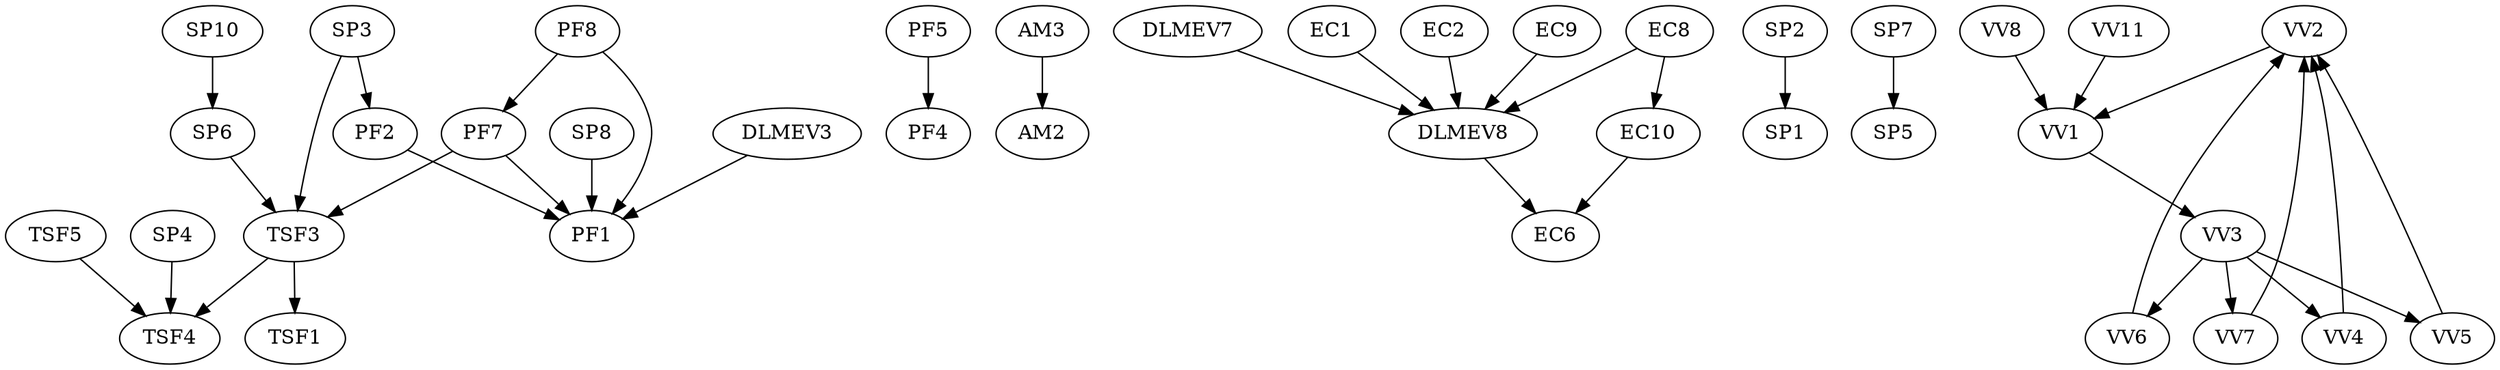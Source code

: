 digraph G {
TSF3 -> TSF4 #Anotation must exist before they can be used in feedback
TSF3 -> TSF1 #The strictness should be known when providing automatic feedback
TSF5 -> TSF4 #For the pool to exist, the notions of annotations should be known

PF2 -> PF1 #The requirements of the real teacher are needed for the automatic system
PF5 -> PF4 #The prioritization is based on the profiling mechanism
PF7 -> PF1 #The performance evauluation has to be known
PF7 -> TSF3 #PF7 is a specialization of TSF7
PF8 -> PF7 #PF8 is a specialization of PF7
PF8 -> PF1 #The performance evauluation has to be known

AM3 -> AM2 #When music cannot be started adjusting temp does not make much sense

DLMEV3 -> PF1 #The concept of (actual) music skill should be quantifiable before guided self teaching can be performed
DLMEV7 -> DLMEV8 #The educational context to be changed needs to be known before it can be changed

SP2 -> SP1 #If the teacher cannot set the studyprogram, he/she cannot intervene.
SP3 -> PF2 #The level of the feedback has to be known beforehand
SP3 -> TSF3 #The feedback can only happen when the system can actually provide it.
SP4 -> TSF4 #When the possibility for providing annotations do not exist one cannot mark specific areas to practice

SP6 -> TSF3 #Otherwise the system cannot provide feedback to part of the played piece
SP7 -> SP5 #When the teacher cannot identify the difficult parts of the piece he cannot provide the student with an adapted practicing plan

SP8 -> PF1 #Since SP8 strictely requires the performance categories

SP10 -> SP6 #When the student cannot practice the piece in seperate pieces he also cannot play multiple of those pieces

VV2 -> VV1 #The visualizations are dependent on the structure of the visualizations
VV1 -> VV3 #VV3 specifies the visualizations of VV1

VV3 -> VV4 #The visualization depends on the data to visualize
VV3 -> VV5 #The visualization depends on the data to visualize
VV3 -> VV6 #The visualization depends on the data to visualize
VV3 -> VV7 #The visualization depends on the data to visualize

VV4 -> VV2 #The structure of the visualization is required 
VV5 -> VV2 #The structure of the visualization is required
VV6 -> VV2 #The structure of the visualization is required
VV7 -> VV2 #The structure of the visualization is required

VV8 -> VV1 #The structure of the visualization is required

VV11 -> VV1 #The structure of the visualization is required

EC1 -> DLMEV8 #Since the repository needs to exist before something can be added
EC2 -> DLMEV8 #Since the repository needs to exist before something can be added
DLMEV8 -> EC6 #Since when implementing DLMEV8 the structure specified in EC6 is neccesary to do it properly
EC8 -> DLMEV8 #For content to be updated the container for the content must exist
EC9 -> DLMEV8 #Since the repository needs to exist before something can be added
EC8 -> EC10 #When teachers do not update the contents, they cannot be updated frequently
EC10 -> EC6 #If EC6 would not exist, there is nothing to arrange

}
